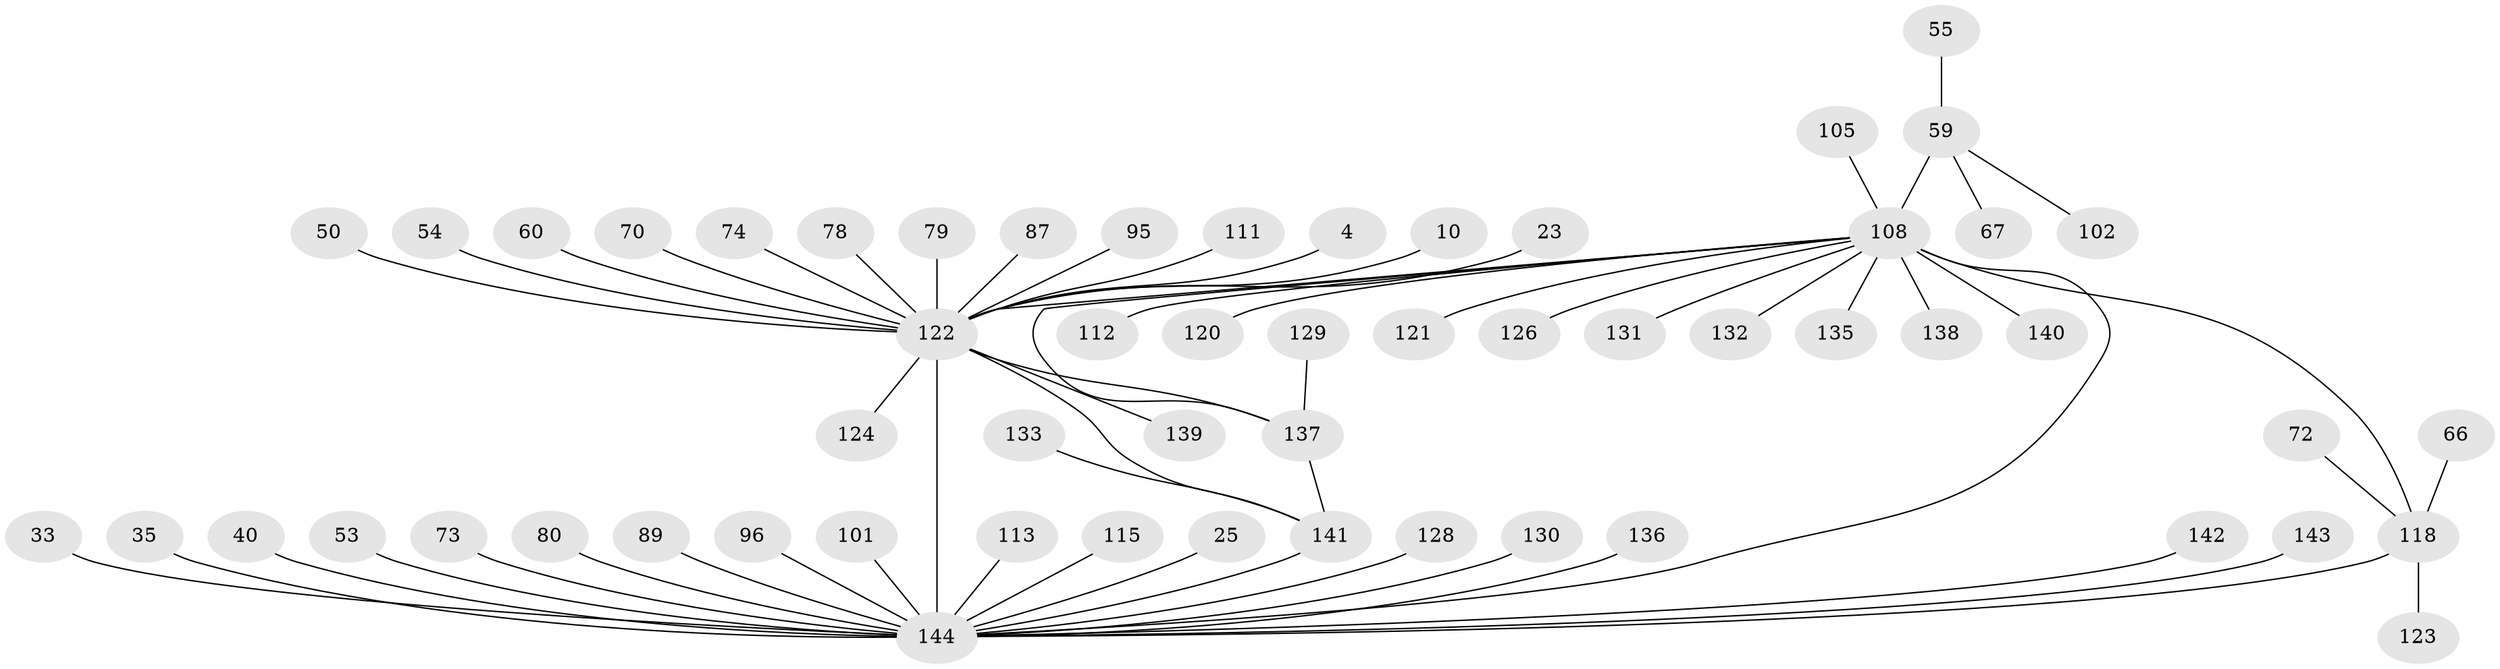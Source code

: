 // original degree distribution, {33: 0.006944444444444444, 9: 0.020833333333333332, 3: 0.09722222222222222, 1: 0.5138888888888888, 5: 0.041666666666666664, 2: 0.2361111111111111, 17: 0.006944444444444444, 7: 0.013888888888888888, 6: 0.020833333333333332, 10: 0.006944444444444444, 4: 0.027777777777777776, 11: 0.006944444444444444}
// Generated by graph-tools (version 1.1) at 2025/51/03/04/25 21:51:22]
// undirected, 57 vertices, 61 edges
graph export_dot {
graph [start="1"]
  node [color=gray90,style=filled];
  4;
  10;
  23;
  25;
  33;
  35;
  40;
  50;
  53;
  54;
  55;
  59 [super="+41"];
  60 [super="+29"];
  66;
  67;
  70;
  72;
  73;
  74;
  78;
  79;
  80;
  87;
  89;
  95;
  96;
  101 [super="+65"];
  102 [super="+58"];
  105;
  108 [super="+107+16+18+24+52+57+61+68+75+91+103+76"];
  111;
  112;
  113;
  115 [super="+92"];
  118 [super="+30+110"];
  120 [super="+88"];
  121;
  122 [super="+109+114+116"];
  123;
  124;
  126;
  128 [super="+17"];
  129;
  130;
  131;
  132;
  133 [super="+117+127"];
  135;
  136;
  137 [super="+93+98+104+43+106+69+100"];
  138;
  139 [super="+26+44"];
  140;
  141 [super="+134+48+86"];
  142;
  143;
  144 [super="+36+119+99+90"];
  4 -- 122;
  10 -- 122;
  23 -- 122;
  25 -- 144;
  33 -- 144;
  35 -- 144;
  40 -- 144;
  50 -- 122;
  53 -- 144;
  54 -- 122;
  55 -- 59;
  59 -- 67;
  59 -- 102;
  59 -- 108 [weight=3];
  60 -- 122;
  66 -- 118;
  70 -- 122;
  72 -- 118;
  73 -- 144;
  74 -- 122;
  78 -- 122;
  79 -- 122;
  80 -- 144;
  87 -- 122;
  89 -- 144;
  95 -- 122;
  96 -- 144;
  101 -- 144;
  105 -- 108;
  108 -- 122;
  108 -- 131;
  108 -- 132;
  108 -- 135;
  108 -- 137;
  108 -- 138;
  108 -- 140;
  108 -- 144 [weight=6];
  108 -- 121;
  108 -- 112;
  108 -- 118;
  108 -- 120;
  108 -- 126;
  111 -- 122;
  113 -- 144;
  115 -- 144;
  118 -- 144 [weight=5];
  118 -- 123;
  122 -- 144 [weight=14];
  122 -- 137 [weight=2];
  122 -- 139;
  122 -- 141 [weight=5];
  122 -- 124;
  128 -- 144;
  129 -- 137;
  130 -- 144;
  133 -- 141;
  136 -- 144;
  137 -- 141 [weight=2];
  141 -- 144;
  142 -- 144;
  143 -- 144;
}
